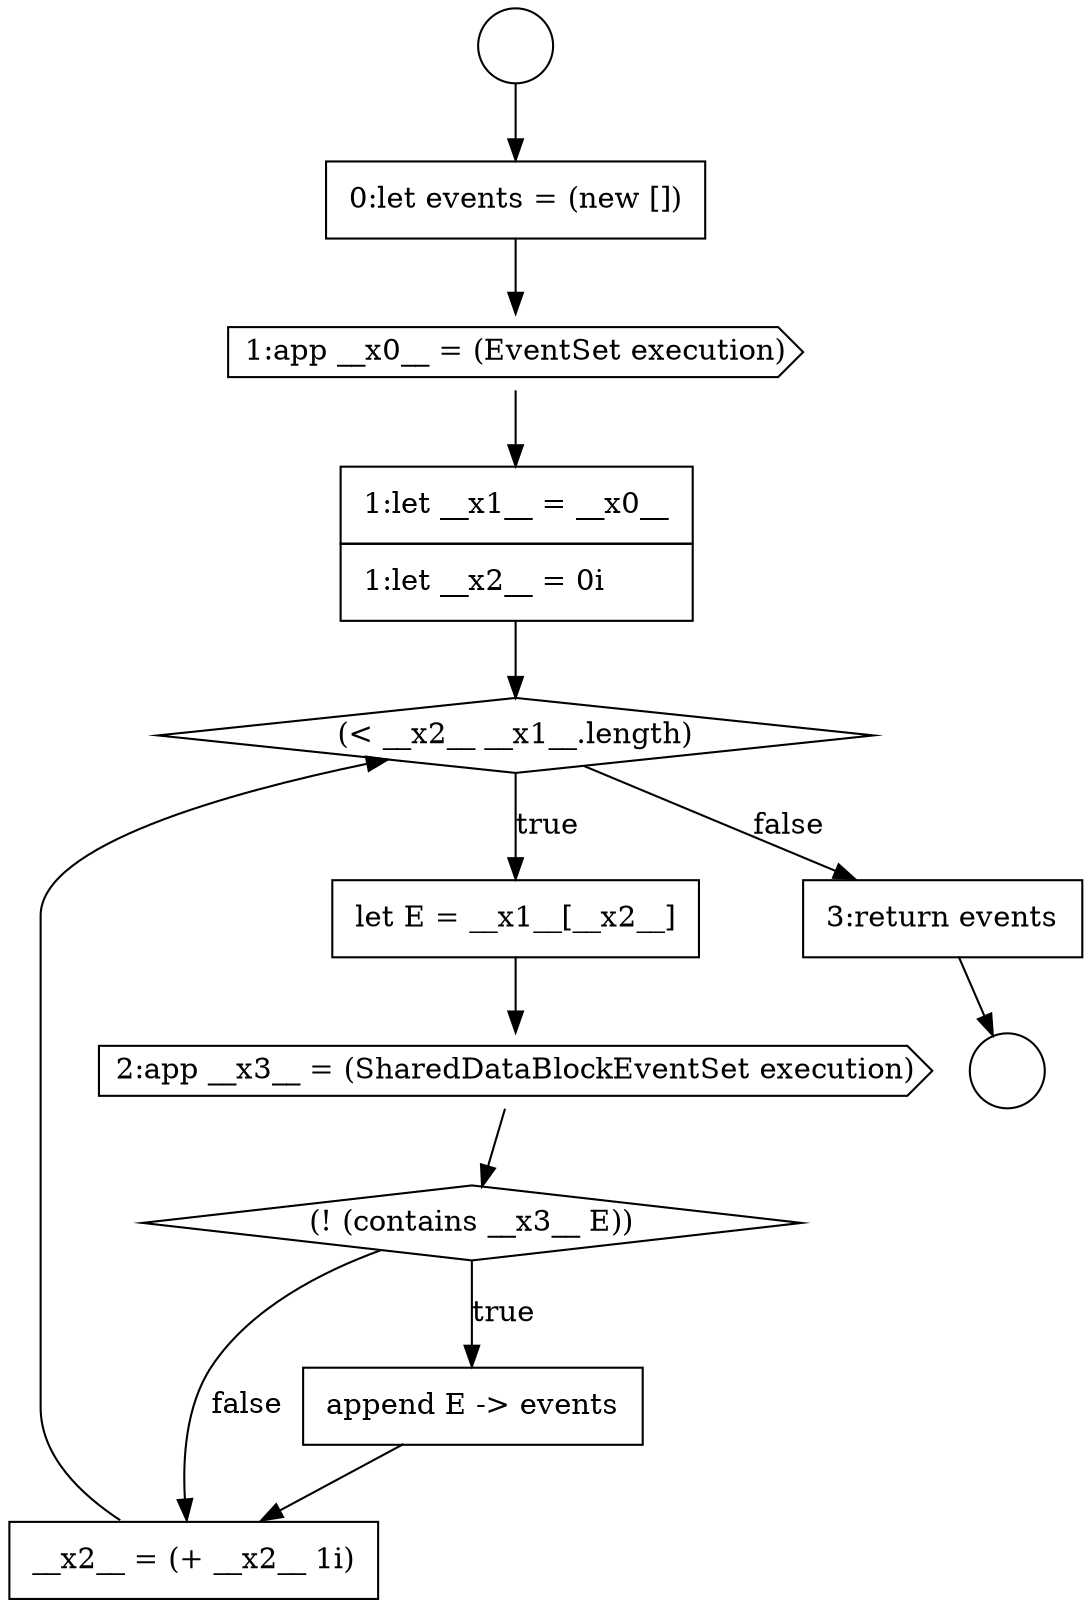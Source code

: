 digraph {
  node18773 [shape=cds, label=<<font color="black">1:app __x0__ = (EventSet execution)</font>> color="black" fillcolor="white" style=filled]
  node18770 [shape=circle label=" " color="black" fillcolor="white" style=filled]
  node18780 [shape=none, margin=0, label=<<font color="black">
    <table border="0" cellborder="1" cellspacing="0" cellpadding="10">
      <tr><td align="left">__x2__ = (+ __x2__ 1i)</td></tr>
    </table>
  </font>> color="black" fillcolor="white" style=filled]
  node18775 [shape=diamond, label=<<font color="black">(&lt; __x2__ __x1__.length)</font>> color="black" fillcolor="white" style=filled]
  node18771 [shape=circle label=" " color="black" fillcolor="white" style=filled]
  node18779 [shape=none, margin=0, label=<<font color="black">
    <table border="0" cellborder="1" cellspacing="0" cellpadding="10">
      <tr><td align="left">append E -&gt; events</td></tr>
    </table>
  </font>> color="black" fillcolor="white" style=filled]
  node18776 [shape=none, margin=0, label=<<font color="black">
    <table border="0" cellborder="1" cellspacing="0" cellpadding="10">
      <tr><td align="left">let E = __x1__[__x2__]</td></tr>
    </table>
  </font>> color="black" fillcolor="white" style=filled]
  node18772 [shape=none, margin=0, label=<<font color="black">
    <table border="0" cellborder="1" cellspacing="0" cellpadding="10">
      <tr><td align="left">0:let events = (new [])</td></tr>
    </table>
  </font>> color="black" fillcolor="white" style=filled]
  node18781 [shape=none, margin=0, label=<<font color="black">
    <table border="0" cellborder="1" cellspacing="0" cellpadding="10">
      <tr><td align="left">3:return events</td></tr>
    </table>
  </font>> color="black" fillcolor="white" style=filled]
  node18778 [shape=diamond, label=<<font color="black">(! (contains __x3__ E))</font>> color="black" fillcolor="white" style=filled]
  node18777 [shape=cds, label=<<font color="black">2:app __x3__ = (SharedDataBlockEventSet execution)</font>> color="black" fillcolor="white" style=filled]
  node18774 [shape=none, margin=0, label=<<font color="black">
    <table border="0" cellborder="1" cellspacing="0" cellpadding="10">
      <tr><td align="left">1:let __x1__ = __x0__</td></tr>
      <tr><td align="left">1:let __x2__ = 0i</td></tr>
    </table>
  </font>> color="black" fillcolor="white" style=filled]
  node18780 -> node18775 [ color="black"]
  node18770 -> node18772 [ color="black"]
  node18778 -> node18779 [label=<<font color="black">true</font>> color="black"]
  node18778 -> node18780 [label=<<font color="black">false</font>> color="black"]
  node18775 -> node18776 [label=<<font color="black">true</font>> color="black"]
  node18775 -> node18781 [label=<<font color="black">false</font>> color="black"]
  node18776 -> node18777 [ color="black"]
  node18779 -> node18780 [ color="black"]
  node18774 -> node18775 [ color="black"]
  node18777 -> node18778 [ color="black"]
  node18781 -> node18771 [ color="black"]
  node18773 -> node18774 [ color="black"]
  node18772 -> node18773 [ color="black"]
}
